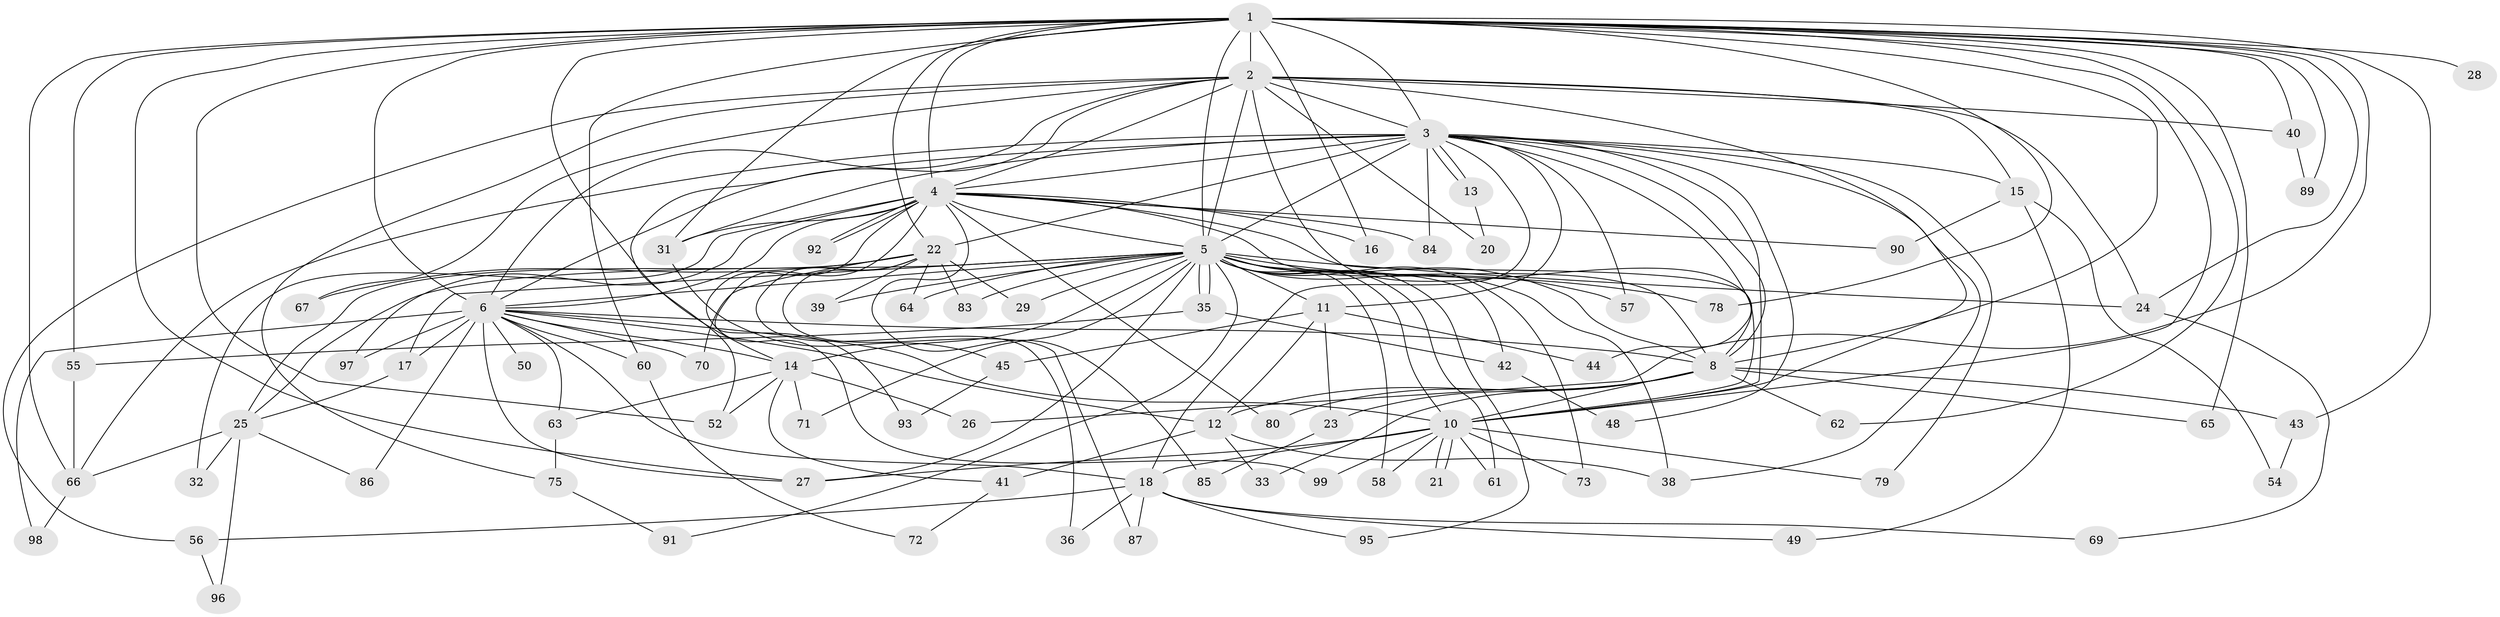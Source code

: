// original degree distribution, {15: 0.01, 17: 0.03, 25: 0.01, 24: 0.02, 32: 0.01, 12: 0.01, 19: 0.01, 6: 0.02, 3: 0.21, 7: 0.02, 5: 0.02, 2: 0.57, 8: 0.01, 11: 0.01, 4: 0.04}
// Generated by graph-tools (version 1.1) at 2025/38/02/21/25 10:38:52]
// undirected, 80 vertices, 182 edges
graph export_dot {
graph [start="1"]
  node [color=gray90,style=filled];
  1 [super="+9"];
  2 [super="+100"];
  3 [super="+81"];
  4 [super="+59"];
  5 [super="+94"];
  6 [super="+7"];
  8 [super="+37"];
  10 [super="+34"];
  11;
  12 [super="+74"];
  13;
  14 [super="+19"];
  15;
  16;
  17 [super="+68"];
  18 [super="+30"];
  20;
  21;
  22 [super="+51"];
  23;
  24 [super="+77"];
  25 [super="+82"];
  26;
  27 [super="+76"];
  28;
  29;
  31 [super="+46"];
  32;
  33;
  35;
  36;
  38 [super="+47"];
  39;
  40 [super="+53"];
  41;
  42;
  43;
  44;
  45;
  48;
  49;
  50;
  52;
  54;
  55;
  56;
  57;
  58;
  60;
  61;
  62;
  63;
  64;
  65;
  66 [super="+88"];
  67;
  69;
  70;
  71;
  72;
  73;
  75;
  78;
  79;
  80;
  83;
  84;
  85;
  86;
  87;
  89;
  90;
  91;
  92;
  93;
  95;
  96;
  97;
  98;
  99;
  1 -- 2 [weight=2];
  1 -- 3 [weight=2];
  1 -- 4 [weight=3];
  1 -- 5 [weight=2];
  1 -- 6 [weight=4];
  1 -- 8 [weight=2];
  1 -- 10 [weight=2];
  1 -- 27;
  1 -- 28 [weight=2];
  1 -- 52;
  1 -- 55;
  1 -- 65;
  1 -- 66;
  1 -- 78;
  1 -- 14;
  1 -- 16;
  1 -- 22;
  1 -- 89;
  1 -- 26;
  1 -- 31;
  1 -- 40 [weight=2];
  1 -- 43;
  1 -- 60;
  1 -- 62;
  1 -- 24;
  2 -- 3;
  2 -- 4;
  2 -- 5;
  2 -- 6 [weight=2];
  2 -- 8;
  2 -- 10;
  2 -- 15;
  2 -- 20;
  2 -- 24;
  2 -- 40;
  2 -- 56;
  2 -- 67;
  2 -- 75;
  2 -- 52;
  3 -- 4 [weight=2];
  3 -- 5;
  3 -- 6 [weight=2];
  3 -- 8;
  3 -- 10;
  3 -- 11;
  3 -- 13;
  3 -- 13;
  3 -- 15;
  3 -- 22 [weight=2];
  3 -- 31;
  3 -- 38;
  3 -- 44;
  3 -- 48;
  3 -- 57;
  3 -- 79;
  3 -- 84;
  3 -- 18;
  3 -- 66;
  4 -- 5;
  4 -- 6 [weight=2];
  4 -- 8 [weight=2];
  4 -- 10;
  4 -- 16;
  4 -- 32;
  4 -- 80;
  4 -- 84;
  4 -- 85;
  4 -- 90;
  4 -- 92;
  4 -- 92;
  4 -- 93;
  4 -- 97;
  4 -- 99;
  4 -- 31;
  5 -- 6 [weight=2];
  5 -- 8;
  5 -- 10;
  5 -- 11;
  5 -- 14;
  5 -- 17;
  5 -- 24;
  5 -- 25;
  5 -- 27;
  5 -- 29;
  5 -- 35 [weight=2];
  5 -- 35;
  5 -- 38;
  5 -- 39;
  5 -- 42;
  5 -- 57;
  5 -- 58;
  5 -- 61;
  5 -- 64;
  5 -- 71;
  5 -- 73;
  5 -- 78;
  5 -- 83;
  5 -- 91;
  5 -- 95;
  6 -- 8 [weight=2];
  6 -- 10 [weight=2];
  6 -- 12;
  6 -- 63;
  6 -- 97;
  6 -- 70;
  6 -- 14;
  6 -- 17;
  6 -- 18;
  6 -- 86;
  6 -- 98;
  6 -- 50;
  6 -- 60;
  6 -- 27;
  8 -- 10;
  8 -- 12;
  8 -- 23;
  8 -- 33;
  8 -- 43;
  8 -- 62;
  8 -- 65;
  8 -- 80;
  10 -- 18;
  10 -- 21;
  10 -- 21;
  10 -- 58;
  10 -- 61;
  10 -- 79;
  10 -- 99;
  10 -- 73;
  10 -- 27;
  11 -- 23;
  11 -- 44;
  11 -- 45;
  11 -- 12;
  12 -- 33;
  12 -- 41;
  12 -- 38;
  13 -- 20;
  14 -- 26;
  14 -- 41;
  14 -- 52;
  14 -- 71;
  14 -- 63;
  15 -- 49;
  15 -- 54;
  15 -- 90;
  17 -- 25;
  18 -- 36;
  18 -- 49;
  18 -- 69;
  18 -- 87;
  18 -- 95;
  18 -- 56;
  22 -- 25;
  22 -- 29;
  22 -- 36;
  22 -- 39;
  22 -- 64;
  22 -- 67;
  22 -- 70;
  22 -- 87;
  22 -- 83;
  23 -- 85;
  24 -- 69;
  25 -- 32;
  25 -- 86;
  25 -- 96;
  25 -- 66;
  31 -- 45;
  35 -- 42;
  35 -- 55;
  40 -- 89;
  41 -- 72;
  42 -- 48;
  43 -- 54;
  45 -- 93;
  55 -- 66;
  56 -- 96;
  60 -- 72;
  63 -- 75;
  66 -- 98;
  75 -- 91;
}
